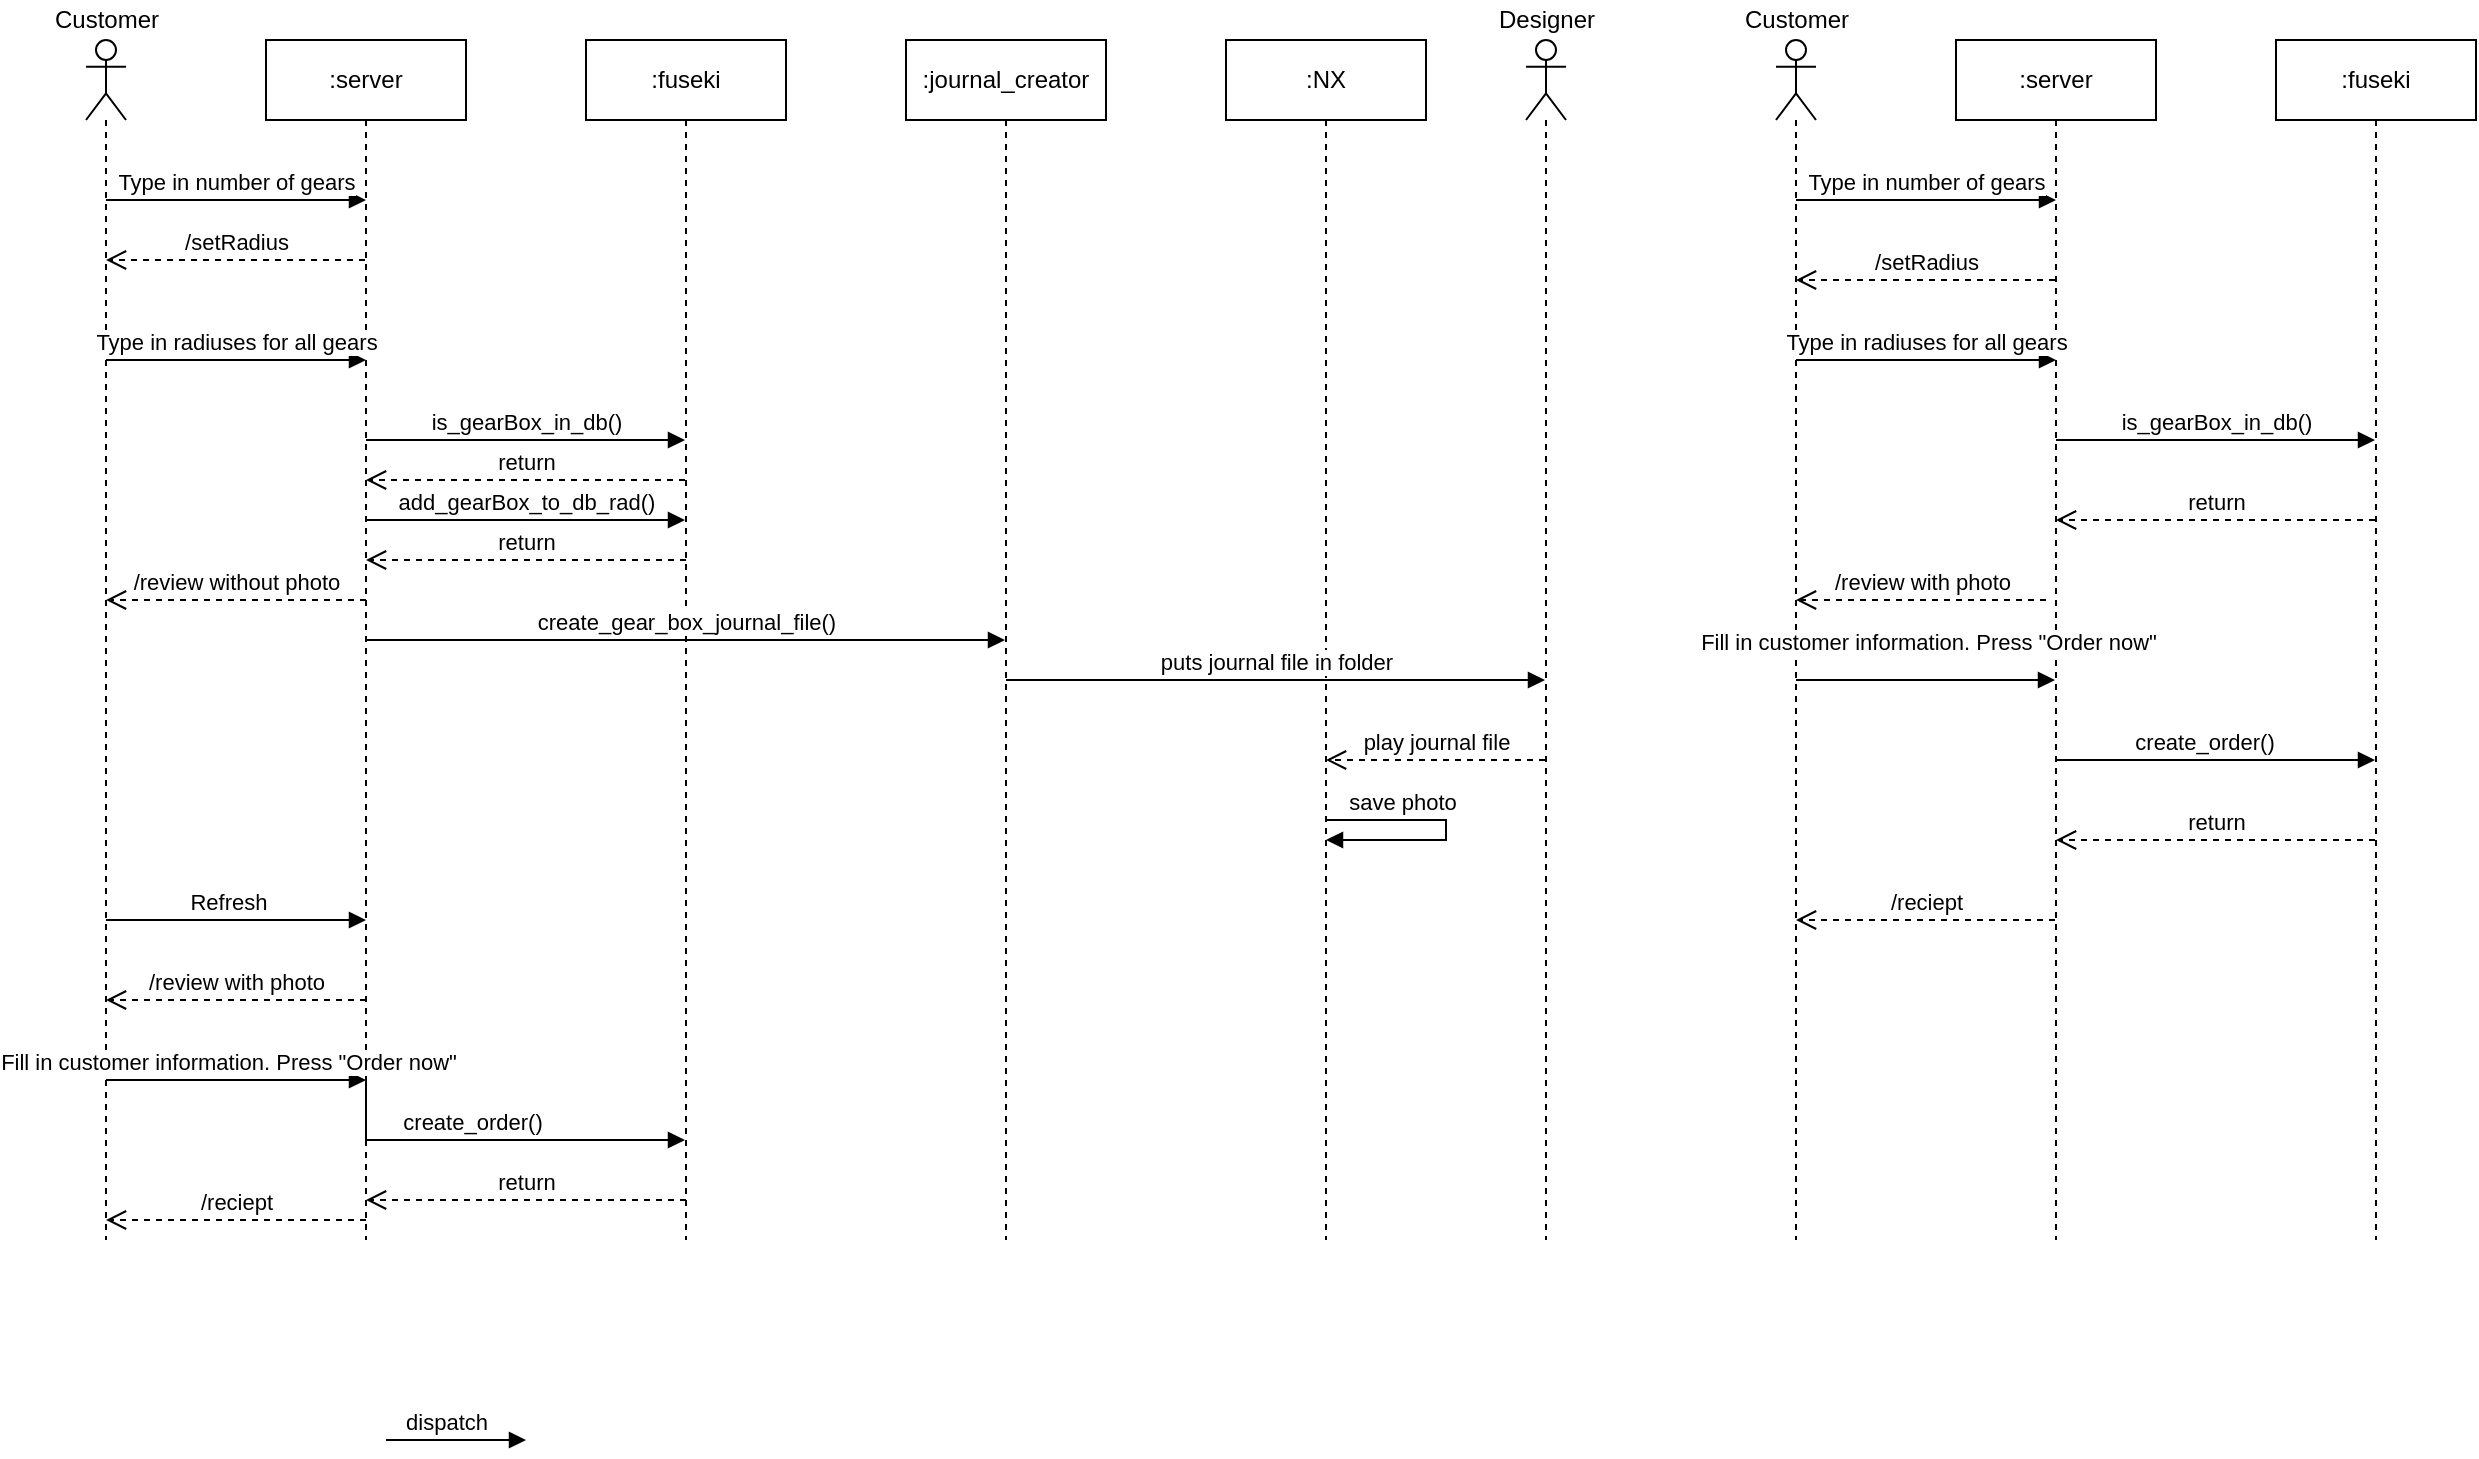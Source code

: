 <mxfile version="15.4.0"><diagram id="pur2rz3WO4CGZzO7bH6X" name="Page-1"><mxGraphModel dx="1325" dy="674" grid="1" gridSize="10" guides="1" tooltips="1" connect="1" arrows="1" fold="1" page="1" pageScale="1" pageWidth="850" pageHeight="1100" math="0" shadow="0"><root><mxCell id="0"/><mxCell id="1" parent="0"/><mxCell id="kUHwDhOnWiA5E9myQqLr-2" value="" style="shape=umlLifeline;participant=umlActor;perimeter=lifelinePerimeter;whiteSpace=wrap;html=1;container=1;collapsible=0;recursiveResize=0;verticalAlign=top;spacingTop=36;outlineConnect=0;" vertex="1" parent="1"><mxGeometry x="70" y="40" width="20" height="600" as="geometry"/></mxCell><mxCell id="kUHwDhOnWiA5E9myQqLr-10" value=":server" style="shape=umlLifeline;perimeter=lifelinePerimeter;whiteSpace=wrap;html=1;container=1;collapsible=0;recursiveResize=0;outlineConnect=0;" vertex="1" parent="1"><mxGeometry x="160" y="40" width="100" height="600" as="geometry"/></mxCell><mxCell id="kUHwDhOnWiA5E9myQqLr-49" value="/review without photo" style="html=1;verticalAlign=bottom;endArrow=open;dashed=1;endSize=8;rounded=0;edgeStyle=orthogonalEdgeStyle;" edge="1" parent="kUHwDhOnWiA5E9myQqLr-10"><mxGeometry relative="1" as="geometry"><mxPoint x="50" y="280" as="sourcePoint"/><mxPoint x="-80" y="280" as="targetPoint"/><Array as="points"><mxPoint x="-19.5" y="280"/><mxPoint x="-19.5" y="280"/></Array></mxGeometry></mxCell><mxCell id="kUHwDhOnWiA5E9myQqLr-75" value="/reciept" style="html=1;verticalAlign=bottom;endArrow=open;dashed=1;endSize=8;rounded=0;edgeStyle=orthogonalEdgeStyle;" edge="1" parent="kUHwDhOnWiA5E9myQqLr-10"><mxGeometry relative="1" as="geometry"><mxPoint x="50" y="590" as="sourcePoint"/><mxPoint x="-80" y="590" as="targetPoint"/><Array as="points"><mxPoint x="10.5" y="590"/><mxPoint x="10.5" y="590"/></Array></mxGeometry></mxCell><mxCell id="kUHwDhOnWiA5E9myQqLr-74" value="return" style="html=1;verticalAlign=bottom;endArrow=open;dashed=1;endSize=8;rounded=0;edgeStyle=orthogonalEdgeStyle;" edge="1" parent="kUHwDhOnWiA5E9myQqLr-10"><mxGeometry relative="1" as="geometry"><mxPoint x="210" y="580" as="sourcePoint"/><mxPoint x="50" y="580" as="targetPoint"/><Array as="points"><mxPoint x="150.5" y="580"/><mxPoint x="150.5" y="580"/></Array></mxGeometry></mxCell><mxCell id="kUHwDhOnWiA5E9myQqLr-80" value="Refresh" style="html=1;verticalAlign=bottom;endArrow=block;rounded=0;edgeStyle=orthogonalEdgeStyle;" edge="1" parent="kUHwDhOnWiA5E9myQqLr-10"><mxGeometry x="-0.069" width="80" relative="1" as="geometry"><mxPoint x="-80" y="440" as="sourcePoint"/><mxPoint x="50" y="440" as="targetPoint"/><mxPoint as="offset"/><Array as="points"><mxPoint x="-9.5" y="440"/><mxPoint x="-9.5" y="440"/></Array></mxGeometry></mxCell><mxCell id="kUHwDhOnWiA5E9myQqLr-11" value=":fuseki" style="shape=umlLifeline;perimeter=lifelinePerimeter;whiteSpace=wrap;html=1;container=1;collapsible=0;recursiveResize=0;outlineConnect=0;" vertex="1" parent="1"><mxGeometry x="320" y="40" width="100" height="600" as="geometry"/></mxCell><mxCell id="kUHwDhOnWiA5E9myQqLr-19" value="Type in&amp;nbsp;radiuses for all gears" style="html=1;verticalAlign=bottom;endArrow=block;rounded=0;edgeStyle=orthogonalEdgeStyle;" edge="1" parent="1"><mxGeometry width="80" relative="1" as="geometry"><mxPoint x="80" y="200" as="sourcePoint"/><mxPoint x="210" y="200" as="targetPoint"/></mxGeometry></mxCell><mxCell id="kUHwDhOnWiA5E9myQqLr-16" value="Type in number of gears" style="html=1;verticalAlign=bottom;endArrow=block;rounded=0;edgeStyle=orthogonalEdgeStyle;" edge="1" parent="1"><mxGeometry width="80" relative="1" as="geometry"><mxPoint x="80" y="120" as="sourcePoint"/><mxPoint x="210" y="120" as="targetPoint"/></mxGeometry></mxCell><mxCell id="kUHwDhOnWiA5E9myQqLr-18" value="/setRadius" style="html=1;verticalAlign=bottom;endArrow=open;dashed=1;endSize=8;rounded=0;edgeStyle=orthogonalEdgeStyle;" edge="1" parent="1" source="kUHwDhOnWiA5E9myQqLr-10" target="kUHwDhOnWiA5E9myQqLr-2"><mxGeometry relative="1" as="geometry"><mxPoint x="210" y="170" as="sourcePoint"/><mxPoint x="100" y="170" as="targetPoint"/><Array as="points"><mxPoint x="150" y="150"/><mxPoint x="150" y="150"/></Array></mxGeometry></mxCell><mxCell id="kUHwDhOnWiA5E9myQqLr-24" value="is_gearBox_in_db()" style="html=1;verticalAlign=bottom;endArrow=block;rounded=0;edgeStyle=orthogonalEdgeStyle;" edge="1" parent="1" target="kUHwDhOnWiA5E9myQqLr-11"><mxGeometry width="80" relative="1" as="geometry"><mxPoint x="210" y="240" as="sourcePoint"/><mxPoint x="290" y="240" as="targetPoint"/><Array as="points"><mxPoint x="310" y="240"/><mxPoint x="310" y="240"/></Array></mxGeometry></mxCell><mxCell id="kUHwDhOnWiA5E9myQqLr-28" value=":NX" style="shape=umlLifeline;perimeter=lifelinePerimeter;whiteSpace=wrap;html=1;container=1;collapsible=0;recursiveResize=0;outlineConnect=0;" vertex="1" parent="1"><mxGeometry x="640" y="40" width="100" height="600" as="geometry"/></mxCell><mxCell id="kUHwDhOnWiA5E9myQqLr-29" value="" style="shape=umlLifeline;participant=umlActor;perimeter=lifelinePerimeter;whiteSpace=wrap;html=1;container=1;collapsible=0;recursiveResize=0;verticalAlign=top;spacingTop=36;outlineConnect=0;align=center;size=40;" vertex="1" parent="1"><mxGeometry x="790" y="40" width="20" height="600" as="geometry"/></mxCell><mxCell id="kUHwDhOnWiA5E9myQqLr-30" value="&lt;span&gt;Designer&lt;/span&gt;" style="text;html=1;align=center;verticalAlign=middle;resizable=0;points=[];autosize=1;strokeColor=none;fillColor=none;" vertex="1" parent="1"><mxGeometry x="770" y="20" width="60" height="20" as="geometry"/></mxCell><mxCell id="kUHwDhOnWiA5E9myQqLr-31" value="Customer" style="text;html=1;align=center;verticalAlign=middle;resizable=0;points=[];autosize=1;strokeColor=none;fillColor=none;" vertex="1" parent="1"><mxGeometry x="45" y="20" width="70" height="20" as="geometry"/></mxCell><mxCell id="kUHwDhOnWiA5E9myQqLr-33" value=":journal_creator" style="shape=umlLifeline;perimeter=lifelinePerimeter;whiteSpace=wrap;html=1;container=1;collapsible=0;recursiveResize=0;outlineConnect=0;" vertex="1" parent="1"><mxGeometry x="480" y="40" width="100" height="600" as="geometry"/></mxCell><mxCell id="kUHwDhOnWiA5E9myQqLr-36" value="play journal file" style="html=1;verticalAlign=bottom;endArrow=open;dashed=1;endSize=8;rounded=0;edgeStyle=orthogonalEdgeStyle;" edge="1" parent="1" source="kUHwDhOnWiA5E9myQqLr-29" target="kUHwDhOnWiA5E9myQqLr-28"><mxGeometry relative="1" as="geometry"><mxPoint x="650" y="460" as="sourcePoint"/><mxPoint x="570" y="460" as="targetPoint"/><Array as="points"><mxPoint x="750" y="400"/><mxPoint x="750" y="400"/></Array></mxGeometry></mxCell><mxCell id="kUHwDhOnWiA5E9myQqLr-34" value="return" style="html=1;verticalAlign=bottom;endArrow=open;dashed=1;endSize=8;rounded=0;edgeStyle=orthogonalEdgeStyle;" edge="1" parent="1" source="kUHwDhOnWiA5E9myQqLr-11" target="kUHwDhOnWiA5E9myQqLr-10"><mxGeometry relative="1" as="geometry"><mxPoint x="370" y="270" as="sourcePoint"/><mxPoint x="290" y="270" as="targetPoint"/><Array as="points"><mxPoint x="300" y="260"/><mxPoint x="300" y="260"/></Array></mxGeometry></mxCell><mxCell id="kUHwDhOnWiA5E9myQqLr-37" value="create_gear_box_journal_file()" style="html=1;verticalAlign=bottom;endArrow=block;rounded=0;edgeStyle=orthogonalEdgeStyle;" edge="1" parent="1" source="kUHwDhOnWiA5E9myQqLr-10" target="kUHwDhOnWiA5E9myQqLr-33"><mxGeometry width="80" relative="1" as="geometry"><mxPoint x="290" y="290" as="sourcePoint"/><mxPoint x="880" y="290" as="targetPoint"/><Array as="points"><mxPoint x="260" y="370"/><mxPoint x="260" y="370"/></Array></mxGeometry></mxCell><mxCell id="kUHwDhOnWiA5E9myQqLr-39" value="puts journal file in folder" style="html=1;verticalAlign=bottom;endArrow=block;rounded=0;edgeStyle=orthogonalEdgeStyle;" edge="1" parent="1" source="kUHwDhOnWiA5E9myQqLr-33" target="kUHwDhOnWiA5E9myQqLr-29"><mxGeometry width="80" relative="1" as="geometry"><mxPoint x="570" y="350" as="sourcePoint"/><mxPoint x="650" y="350" as="targetPoint"/><Array as="points"><mxPoint x="660" y="360"/><mxPoint x="660" y="360"/></Array></mxGeometry></mxCell><mxCell id="kUHwDhOnWiA5E9myQqLr-41" value="save photo" style="html=1;verticalAlign=bottom;endArrow=block;rounded=0;edgeStyle=orthogonalEdgeStyle;" edge="1" parent="1" source="kUHwDhOnWiA5E9myQqLr-28" target="kUHwDhOnWiA5E9myQqLr-28"><mxGeometry x="-0.425" width="80" relative="1" as="geometry"><mxPoint x="570" y="440" as="sourcePoint"/><mxPoint x="750" y="580" as="targetPoint"/><Array as="points"><mxPoint x="750" y="430"/><mxPoint x="750" y="440"/></Array><mxPoint as="offset"/></mxGeometry></mxCell><mxCell id="kUHwDhOnWiA5E9myQqLr-42" value="dispatch" style="html=1;verticalAlign=bottom;endArrow=block;rounded=0;edgeStyle=orthogonalEdgeStyle;" edge="1" parent="1"><mxGeometry x="-0.143" width="80" relative="1" as="geometry"><mxPoint x="220" y="740" as="sourcePoint"/><mxPoint x="290" y="740" as="targetPoint"/><mxPoint as="offset"/></mxGeometry></mxCell><mxCell id="kUHwDhOnWiA5E9myQqLr-51" value="/review with photo" style="html=1;verticalAlign=bottom;endArrow=open;dashed=1;endSize=8;rounded=0;edgeStyle=orthogonalEdgeStyle;" edge="1" parent="1"><mxGeometry relative="1" as="geometry"><mxPoint x="210" y="520" as="sourcePoint"/><mxPoint x="80" y="520" as="targetPoint"/><Array as="points"><mxPoint x="140.5" y="520"/><mxPoint x="140.5" y="520"/></Array></mxGeometry></mxCell><mxCell id="kUHwDhOnWiA5E9myQqLr-52" value="" style="shape=umlLifeline;participant=umlActor;perimeter=lifelinePerimeter;whiteSpace=wrap;html=1;container=1;collapsible=0;recursiveResize=0;verticalAlign=top;spacingTop=36;outlineConnect=0;" vertex="1" parent="1"><mxGeometry x="915" y="40" width="20" height="600" as="geometry"/></mxCell><mxCell id="kUHwDhOnWiA5E9myQqLr-53" value=":server" style="shape=umlLifeline;perimeter=lifelinePerimeter;whiteSpace=wrap;html=1;container=1;collapsible=0;recursiveResize=0;outlineConnect=0;" vertex="1" parent="1"><mxGeometry x="1005" y="40" width="100" height="600" as="geometry"/></mxCell><mxCell id="kUHwDhOnWiA5E9myQqLr-56" value=":fuseki" style="shape=umlLifeline;perimeter=lifelinePerimeter;whiteSpace=wrap;html=1;container=1;collapsible=0;recursiveResize=0;outlineConnect=0;" vertex="1" parent="1"><mxGeometry x="1165" y="40" width="100" height="600" as="geometry"/></mxCell><mxCell id="kUHwDhOnWiA5E9myQqLr-57" value="Type in&amp;nbsp;radiuses for all gears" style="html=1;verticalAlign=bottom;endArrow=block;rounded=0;edgeStyle=orthogonalEdgeStyle;" edge="1" parent="1"><mxGeometry width="80" relative="1" as="geometry"><mxPoint x="925" y="200" as="sourcePoint"/><mxPoint x="1055" y="200" as="targetPoint"/></mxGeometry></mxCell><mxCell id="kUHwDhOnWiA5E9myQqLr-58" value="Type in number of gears" style="html=1;verticalAlign=bottom;endArrow=block;rounded=0;edgeStyle=orthogonalEdgeStyle;" edge="1" parent="1"><mxGeometry width="80" relative="1" as="geometry"><mxPoint x="925" y="120" as="sourcePoint"/><mxPoint x="1055" y="120" as="targetPoint"/></mxGeometry></mxCell><mxCell id="kUHwDhOnWiA5E9myQqLr-59" value="/setRadius" style="html=1;verticalAlign=bottom;endArrow=open;dashed=1;endSize=8;rounded=0;edgeStyle=orthogonalEdgeStyle;" edge="1" parent="1" source="kUHwDhOnWiA5E9myQqLr-53" target="kUHwDhOnWiA5E9myQqLr-52"><mxGeometry relative="1" as="geometry"><mxPoint x="1055" y="170" as="sourcePoint"/><mxPoint x="945" y="170" as="targetPoint"/><Array as="points"><mxPoint x="950" y="160"/><mxPoint x="950" y="160"/></Array></mxGeometry></mxCell><mxCell id="kUHwDhOnWiA5E9myQqLr-60" value="is_gearBox_in_db()" style="html=1;verticalAlign=bottom;endArrow=block;rounded=0;edgeStyle=orthogonalEdgeStyle;" edge="1" parent="1" target="kUHwDhOnWiA5E9myQqLr-56"><mxGeometry width="80" relative="1" as="geometry"><mxPoint x="1055" y="240" as="sourcePoint"/><mxPoint x="1135" y="240" as="targetPoint"/><Array as="points"><mxPoint x="1155" y="240"/><mxPoint x="1155" y="240"/></Array></mxGeometry></mxCell><mxCell id="kUHwDhOnWiA5E9myQqLr-64" value="Customer" style="text;html=1;align=center;verticalAlign=middle;resizable=0;points=[];autosize=1;strokeColor=none;fillColor=none;" vertex="1" parent="1"><mxGeometry x="890" y="20" width="70" height="20" as="geometry"/></mxCell><mxCell id="kUHwDhOnWiA5E9myQqLr-67" value="return" style="html=1;verticalAlign=bottom;endArrow=open;dashed=1;endSize=8;rounded=0;edgeStyle=orthogonalEdgeStyle;" edge="1" parent="1" source="kUHwDhOnWiA5E9myQqLr-56" target="kUHwDhOnWiA5E9myQqLr-53"><mxGeometry relative="1" as="geometry"><mxPoint x="1215" y="270" as="sourcePoint"/><mxPoint x="1135" y="270" as="targetPoint"/><Array as="points"><mxPoint x="1155" y="280"/><mxPoint x="1155" y="280"/></Array></mxGeometry></mxCell><mxCell id="kUHwDhOnWiA5E9myQqLr-73" value="create_order()" style="html=1;verticalAlign=bottom;endArrow=block;rounded=0;edgeStyle=orthogonalEdgeStyle;" edge="1" parent="1" target="kUHwDhOnWiA5E9myQqLr-11"><mxGeometry x="-0.069" width="80" relative="1" as="geometry"><mxPoint x="210" y="549" as="sourcePoint"/><mxPoint x="280" y="520" as="targetPoint"/><mxPoint as="offset"/><Array as="points"><mxPoint x="210" y="590"/></Array></mxGeometry></mxCell><mxCell id="kUHwDhOnWiA5E9myQqLr-77" value="add_gearBox_to_db_rad()" style="html=1;verticalAlign=bottom;endArrow=block;rounded=0;edgeStyle=orthogonalEdgeStyle;" edge="1" parent="1"><mxGeometry width="80" relative="1" as="geometry"><mxPoint x="210" y="280" as="sourcePoint"/><mxPoint x="369.5" y="280" as="targetPoint"/><Array as="points"><mxPoint x="310" y="280"/><mxPoint x="310" y="280"/></Array></mxGeometry></mxCell><mxCell id="kUHwDhOnWiA5E9myQqLr-78" value="return" style="html=1;verticalAlign=bottom;endArrow=open;dashed=1;endSize=8;rounded=0;edgeStyle=orthogonalEdgeStyle;" edge="1" parent="1"><mxGeometry relative="1" as="geometry"><mxPoint x="370" y="300" as="sourcePoint"/><mxPoint x="210" y="300" as="targetPoint"/><Array as="points"><mxPoint x="300.5" y="300"/><mxPoint x="300.5" y="300"/></Array></mxGeometry></mxCell><mxCell id="kUHwDhOnWiA5E9myQqLr-72" value="Fill in customer information. Press &quot;Order now&quot;" style="html=1;verticalAlign=bottom;endArrow=block;rounded=0;edgeStyle=orthogonalEdgeStyle;" edge="1" parent="1"><mxGeometry x="-0.069" width="80" relative="1" as="geometry"><mxPoint x="80" y="560" as="sourcePoint"/><mxPoint x="210" y="560" as="targetPoint"/><mxPoint as="offset"/><Array as="points"><mxPoint x="150.5" y="560"/><mxPoint x="150.5" y="560"/></Array></mxGeometry></mxCell><mxCell id="kUHwDhOnWiA5E9myQqLr-86" value="Fill in customer information. Press &quot;Order now&quot;" style="html=1;verticalAlign=bottom;endArrow=block;rounded=0;edgeStyle=orthogonalEdgeStyle;" edge="1" parent="1" source="kUHwDhOnWiA5E9myQqLr-52" target="kUHwDhOnWiA5E9myQqLr-53"><mxGeometry x="0.008" y="10" width="80" relative="1" as="geometry"><mxPoint x="950" y="350" as="sourcePoint"/><mxPoint x="1050" y="350" as="targetPoint"/><mxPoint as="offset"/><Array as="points"><mxPoint x="950" y="360"/><mxPoint x="950" y="360"/></Array></mxGeometry></mxCell><mxCell id="kUHwDhOnWiA5E9myQqLr-88" value="return" style="html=1;verticalAlign=bottom;endArrow=open;dashed=1;endSize=8;rounded=0;edgeStyle=orthogonalEdgeStyle;" edge="1" parent="1" source="kUHwDhOnWiA5E9myQqLr-56" target="kUHwDhOnWiA5E9myQqLr-53"><mxGeometry relative="1" as="geometry"><mxPoint x="1210" y="520" as="sourcePoint"/><mxPoint x="1060" y="530" as="targetPoint"/><Array as="points"><mxPoint x="1110" y="440"/><mxPoint x="1110" y="440"/></Array></mxGeometry></mxCell><mxCell id="kUHwDhOnWiA5E9myQqLr-81" value="/reciept" style="html=1;verticalAlign=bottom;endArrow=open;dashed=1;endSize=8;rounded=0;edgeStyle=orthogonalEdgeStyle;" edge="1" parent="1" source="kUHwDhOnWiA5E9myQqLr-53" target="kUHwDhOnWiA5E9myQqLr-52"><mxGeometry relative="1" as="geometry"><mxPoint x="1050" y="500" as="sourcePoint"/><mxPoint x="930" y="500" as="targetPoint"/><Array as="points"><mxPoint x="1000" y="480"/><mxPoint x="1000" y="480"/></Array></mxGeometry></mxCell><mxCell id="kUHwDhOnWiA5E9myQqLr-90" value="create_order()" style="html=1;verticalAlign=bottom;endArrow=block;rounded=0;edgeStyle=orthogonalEdgeStyle;" edge="1" parent="1" source="kUHwDhOnWiA5E9myQqLr-53" target="kUHwDhOnWiA5E9myQqLr-56"><mxGeometry x="-0.069" width="80" relative="1" as="geometry"><mxPoint x="1060" y="370" as="sourcePoint"/><mxPoint x="1220" y="370" as="targetPoint"/><mxPoint as="offset"/><Array as="points"><mxPoint x="1120" y="400"/><mxPoint x="1120" y="400"/></Array></mxGeometry></mxCell><mxCell id="kUHwDhOnWiA5E9myQqLr-91" value="/review with photo" style="html=1;verticalAlign=bottom;endArrow=open;dashed=1;endSize=8;rounded=0;edgeStyle=orthogonalEdgeStyle;" edge="1" parent="1" target="kUHwDhOnWiA5E9myQqLr-52"><mxGeometry relative="1" as="geometry"><mxPoint x="1050" y="320" as="sourcePoint"/><mxPoint x="930" y="320" as="targetPoint"/><Array as="points"><mxPoint x="1050" y="320"/></Array></mxGeometry></mxCell></root></mxGraphModel></diagram></mxfile>